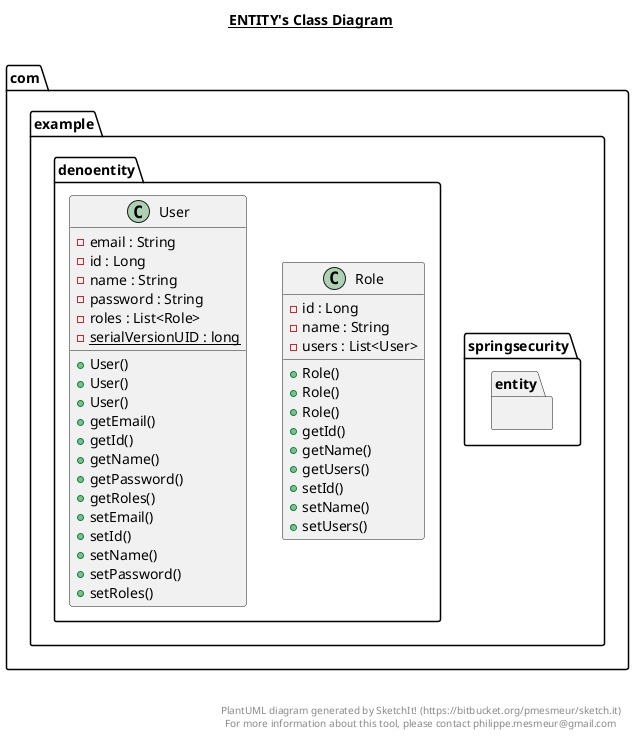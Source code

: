 @startuml

title __ENTITY's Class Diagram__\n

  namespace com.example.springsecurity {
    namespace entity {
      class com.example.denoentity.Role {
          - id : Long
          - name : String
          - users : List<User>
          + Role()
          + Role()
          + Role()
          + getId()
          + getName()
          + getUsers()
          + setId()
          + setName()
          + setUsers()
      }
    }
  }
  

  namespace com.example.springsecurity {
    namespace entity {
      class com.example.denoentity.User {
          - email : String
          - id : Long
          - name : String
          - password : String
          - roles : List<Role>
          {static} - serialVersionUID : long
          + User()
          + User()
          + User()
          + getEmail()
          + getId()
          + getName()
          + getPassword()
          + getRoles()
          + setEmail()
          + setId()
          + setName()
          + setPassword()
          + setRoles()
      }
    }
  }
  



right footer


PlantUML diagram generated by SketchIt! (https://bitbucket.org/pmesmeur/sketch.it)
For more information about this tool, please contact philippe.mesmeur@gmail.com
endfooter

@enduml

